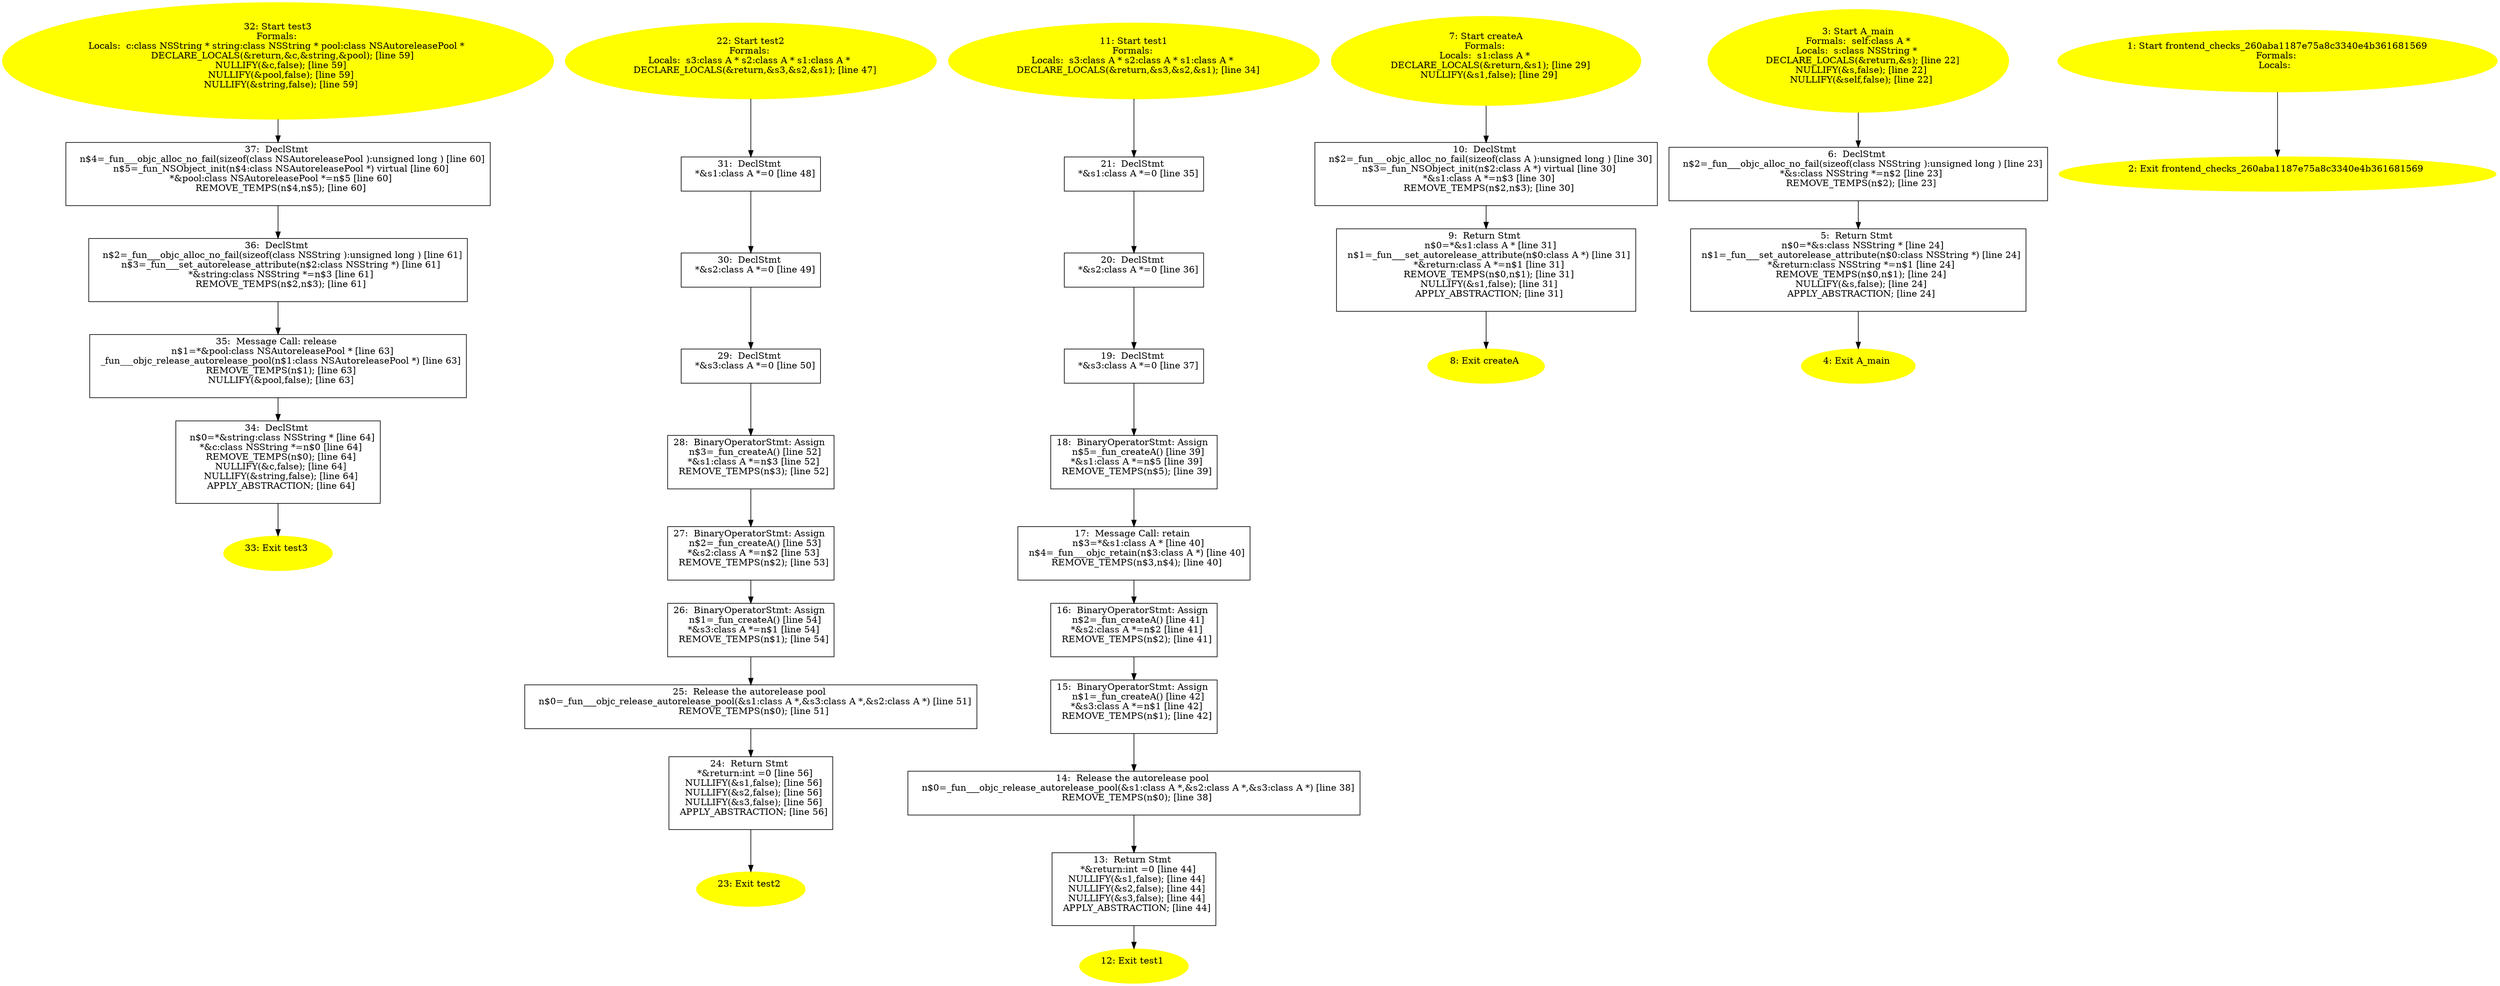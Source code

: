 digraph iCFG {
37 [label="37:  DeclStmt \n   n$4=_fun___objc_alloc_no_fail(sizeof(class NSAutoreleasePool ):unsigned long ) [line 60]\n  n$5=_fun_NSObject_init(n$4:class NSAutoreleasePool *) virtual [line 60]\n  *&pool:class NSAutoreleasePool *=n$5 [line 60]\n  REMOVE_TEMPS(n$4,n$5); [line 60]\n " shape="box"]
	

	 37 -> 36 ;
36 [label="36:  DeclStmt \n   n$2=_fun___objc_alloc_no_fail(sizeof(class NSString ):unsigned long ) [line 61]\n  n$3=_fun___set_autorelease_attribute(n$2:class NSString *) [line 61]\n  *&string:class NSString *=n$3 [line 61]\n  REMOVE_TEMPS(n$2,n$3); [line 61]\n " shape="box"]
	

	 36 -> 35 ;
35 [label="35:  Message Call: release \n   n$1=*&pool:class NSAutoreleasePool * [line 63]\n  _fun___objc_release_autorelease_pool(n$1:class NSAutoreleasePool *) [line 63]\n  REMOVE_TEMPS(n$1); [line 63]\n  NULLIFY(&pool,false); [line 63]\n " shape="box"]
	

	 35 -> 34 ;
34 [label="34:  DeclStmt \n   n$0=*&string:class NSString * [line 64]\n  *&c:class NSString *=n$0 [line 64]\n  REMOVE_TEMPS(n$0); [line 64]\n  NULLIFY(&c,false); [line 64]\n  NULLIFY(&string,false); [line 64]\n  APPLY_ABSTRACTION; [line 64]\n " shape="box"]
	

	 34 -> 33 ;
33 [label="33: Exit test3 \n  " color=yellow style=filled]
	

32 [label="32: Start test3\nFormals: \nLocals:  c:class NSString * string:class NSString * pool:class NSAutoreleasePool * \n   DECLARE_LOCALS(&return,&c,&string,&pool); [line 59]\n  NULLIFY(&c,false); [line 59]\n  NULLIFY(&pool,false); [line 59]\n  NULLIFY(&string,false); [line 59]\n " color=yellow style=filled]
	

	 32 -> 37 ;
31 [label="31:  DeclStmt \n   *&s1:class A *=0 [line 48]\n " shape="box"]
	

	 31 -> 30 ;
30 [label="30:  DeclStmt \n   *&s2:class A *=0 [line 49]\n " shape="box"]
	

	 30 -> 29 ;
29 [label="29:  DeclStmt \n   *&s3:class A *=0 [line 50]\n " shape="box"]
	

	 29 -> 28 ;
28 [label="28:  BinaryOperatorStmt: Assign \n   n$3=_fun_createA() [line 52]\n  *&s1:class A *=n$3 [line 52]\n  REMOVE_TEMPS(n$3); [line 52]\n " shape="box"]
	

	 28 -> 27 ;
27 [label="27:  BinaryOperatorStmt: Assign \n   n$2=_fun_createA() [line 53]\n  *&s2:class A *=n$2 [line 53]\n  REMOVE_TEMPS(n$2); [line 53]\n " shape="box"]
	

	 27 -> 26 ;
26 [label="26:  BinaryOperatorStmt: Assign \n   n$1=_fun_createA() [line 54]\n  *&s3:class A *=n$1 [line 54]\n  REMOVE_TEMPS(n$1); [line 54]\n " shape="box"]
	

	 26 -> 25 ;
25 [label="25:  Release the autorelease pool \n   n$0=_fun___objc_release_autorelease_pool(&s1:class A *,&s3:class A *,&s2:class A *) [line 51]\n  REMOVE_TEMPS(n$0); [line 51]\n " shape="box"]
	

	 25 -> 24 ;
24 [label="24:  Return Stmt \n   *&return:int =0 [line 56]\n  NULLIFY(&s1,false); [line 56]\n  NULLIFY(&s2,false); [line 56]\n  NULLIFY(&s3,false); [line 56]\n  APPLY_ABSTRACTION; [line 56]\n " shape="box"]
	

	 24 -> 23 ;
23 [label="23: Exit test2 \n  " color=yellow style=filled]
	

22 [label="22: Start test2\nFormals: \nLocals:  s3:class A * s2:class A * s1:class A * \n   DECLARE_LOCALS(&return,&s3,&s2,&s1); [line 47]\n " color=yellow style=filled]
	

	 22 -> 31 ;
21 [label="21:  DeclStmt \n   *&s1:class A *=0 [line 35]\n " shape="box"]
	

	 21 -> 20 ;
20 [label="20:  DeclStmt \n   *&s2:class A *=0 [line 36]\n " shape="box"]
	

	 20 -> 19 ;
19 [label="19:  DeclStmt \n   *&s3:class A *=0 [line 37]\n " shape="box"]
	

	 19 -> 18 ;
18 [label="18:  BinaryOperatorStmt: Assign \n   n$5=_fun_createA() [line 39]\n  *&s1:class A *=n$5 [line 39]\n  REMOVE_TEMPS(n$5); [line 39]\n " shape="box"]
	

	 18 -> 17 ;
17 [label="17:  Message Call: retain \n   n$3=*&s1:class A * [line 40]\n  n$4=_fun___objc_retain(n$3:class A *) [line 40]\n  REMOVE_TEMPS(n$3,n$4); [line 40]\n " shape="box"]
	

	 17 -> 16 ;
16 [label="16:  BinaryOperatorStmt: Assign \n   n$2=_fun_createA() [line 41]\n  *&s2:class A *=n$2 [line 41]\n  REMOVE_TEMPS(n$2); [line 41]\n " shape="box"]
	

	 16 -> 15 ;
15 [label="15:  BinaryOperatorStmt: Assign \n   n$1=_fun_createA() [line 42]\n  *&s3:class A *=n$1 [line 42]\n  REMOVE_TEMPS(n$1); [line 42]\n " shape="box"]
	

	 15 -> 14 ;
14 [label="14:  Release the autorelease pool \n   n$0=_fun___objc_release_autorelease_pool(&s1:class A *,&s2:class A *,&s3:class A *) [line 38]\n  REMOVE_TEMPS(n$0); [line 38]\n " shape="box"]
	

	 14 -> 13 ;
13 [label="13:  Return Stmt \n   *&return:int =0 [line 44]\n  NULLIFY(&s1,false); [line 44]\n  NULLIFY(&s2,false); [line 44]\n  NULLIFY(&s3,false); [line 44]\n  APPLY_ABSTRACTION; [line 44]\n " shape="box"]
	

	 13 -> 12 ;
12 [label="12: Exit test1 \n  " color=yellow style=filled]
	

11 [label="11: Start test1\nFormals: \nLocals:  s3:class A * s2:class A * s1:class A * \n   DECLARE_LOCALS(&return,&s3,&s2,&s1); [line 34]\n " color=yellow style=filled]
	

	 11 -> 21 ;
10 [label="10:  DeclStmt \n   n$2=_fun___objc_alloc_no_fail(sizeof(class A ):unsigned long ) [line 30]\n  n$3=_fun_NSObject_init(n$2:class A *) virtual [line 30]\n  *&s1:class A *=n$3 [line 30]\n  REMOVE_TEMPS(n$2,n$3); [line 30]\n " shape="box"]
	

	 10 -> 9 ;
9 [label="9:  Return Stmt \n   n$0=*&s1:class A * [line 31]\n  n$1=_fun___set_autorelease_attribute(n$0:class A *) [line 31]\n  *&return:class A *=n$1 [line 31]\n  REMOVE_TEMPS(n$0,n$1); [line 31]\n  NULLIFY(&s1,false); [line 31]\n  APPLY_ABSTRACTION; [line 31]\n " shape="box"]
	

	 9 -> 8 ;
8 [label="8: Exit createA \n  " color=yellow style=filled]
	

7 [label="7: Start createA\nFormals: \nLocals:  s1:class A * \n   DECLARE_LOCALS(&return,&s1); [line 29]\n  NULLIFY(&s1,false); [line 29]\n " color=yellow style=filled]
	

	 7 -> 10 ;
6 [label="6:  DeclStmt \n   n$2=_fun___objc_alloc_no_fail(sizeof(class NSString ):unsigned long ) [line 23]\n  *&s:class NSString *=n$2 [line 23]\n  REMOVE_TEMPS(n$2); [line 23]\n " shape="box"]
	

	 6 -> 5 ;
5 [label="5:  Return Stmt \n   n$0=*&s:class NSString * [line 24]\n  n$1=_fun___set_autorelease_attribute(n$0:class NSString *) [line 24]\n  *&return:class NSString *=n$1 [line 24]\n  REMOVE_TEMPS(n$0,n$1); [line 24]\n  NULLIFY(&s,false); [line 24]\n  APPLY_ABSTRACTION; [line 24]\n " shape="box"]
	

	 5 -> 4 ;
4 [label="4: Exit A_main \n  " color=yellow style=filled]
	

3 [label="3: Start A_main\nFormals:  self:class A *\nLocals:  s:class NSString * \n   DECLARE_LOCALS(&return,&s); [line 22]\n  NULLIFY(&s,false); [line 22]\n  NULLIFY(&self,false); [line 22]\n " color=yellow style=filled]
	

	 3 -> 6 ;
2 [label="2: Exit frontend_checks_260aba1187e75a8c3340e4b361681569 \n  " color=yellow style=filled]
	

1 [label="1: Start frontend_checks_260aba1187e75a8c3340e4b361681569\nFormals: \nLocals:  \n  " color=yellow style=filled]
	

	 1 -> 2 ;
}
